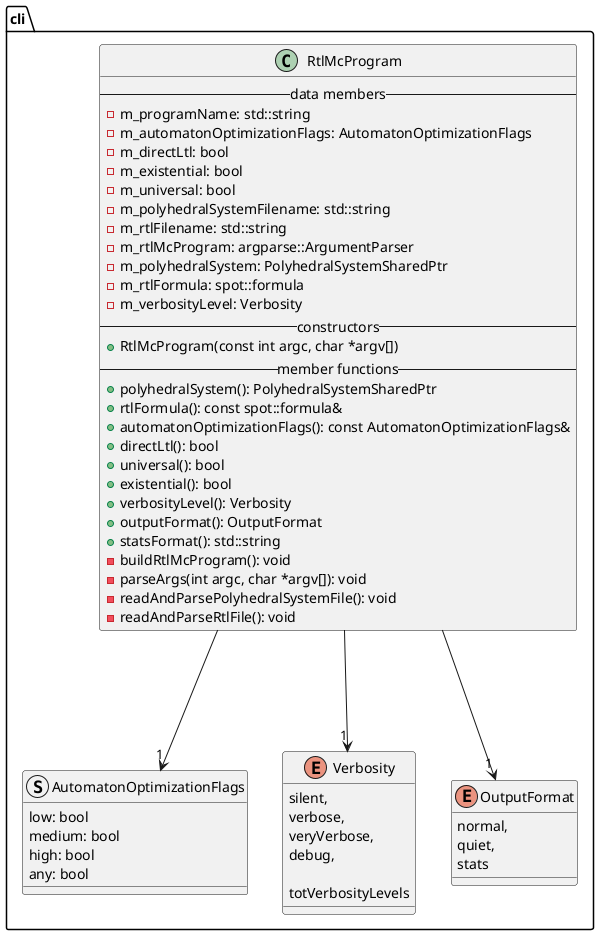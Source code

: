 @startuml

package cli {
    class RtlMcProgram {
        --data members--
        -m_programName: std::string
        -m_automatonOptimizationFlags: AutomatonOptimizationFlags
        -m_directLtl: bool
        -m_existential: bool
        -m_universal: bool
        -m_polyhedralSystemFilename: std::string
        -m_rtlFilename: std::string
        -m_rtlMcProgram: argparse::ArgumentParser
        -m_polyhedralSystem: PolyhedralSystemSharedPtr
        -m_rtlFormula: spot::formula
        -m_verbosityLevel: Verbosity
        --constructors--
        +RtlMcProgram(const int argc, char *argv[])
        --member functions--
        +polyhedralSystem(): PolyhedralSystemSharedPtr
        +rtlFormula(): const spot::formula&
        +automatonOptimizationFlags(): const AutomatonOptimizationFlags&
        +directLtl(): bool
        +universal(): bool
        +existential(): bool
        +verbosityLevel(): Verbosity
        +outputFormat(): OutputFormat
        +statsFormat(): std::string
        -buildRtlMcProgram(): void
        -parseArgs(int argc, char *argv[]): void
        -readAndParsePolyhedralSystemFile(): void
        -readAndParseRtlFile(): void
    }

    struct AutomatonOptimizationFlags {
        low: bool
        medium: bool
        high: bool
        any: bool
    }

    enum Verbosity {
        silent,
        verbose,
        veryVerbose,
        debug,

        totVerbosityLevels
    }

    enum OutputFormat {
        normal,
        quiet,
        stats
    }
}

RtlMcProgram ---> "1" AutomatonOptimizationFlags
RtlMcProgram ---> "1" Verbosity
RtlMcProgram ---> "1" OutputFormat

@enduml
